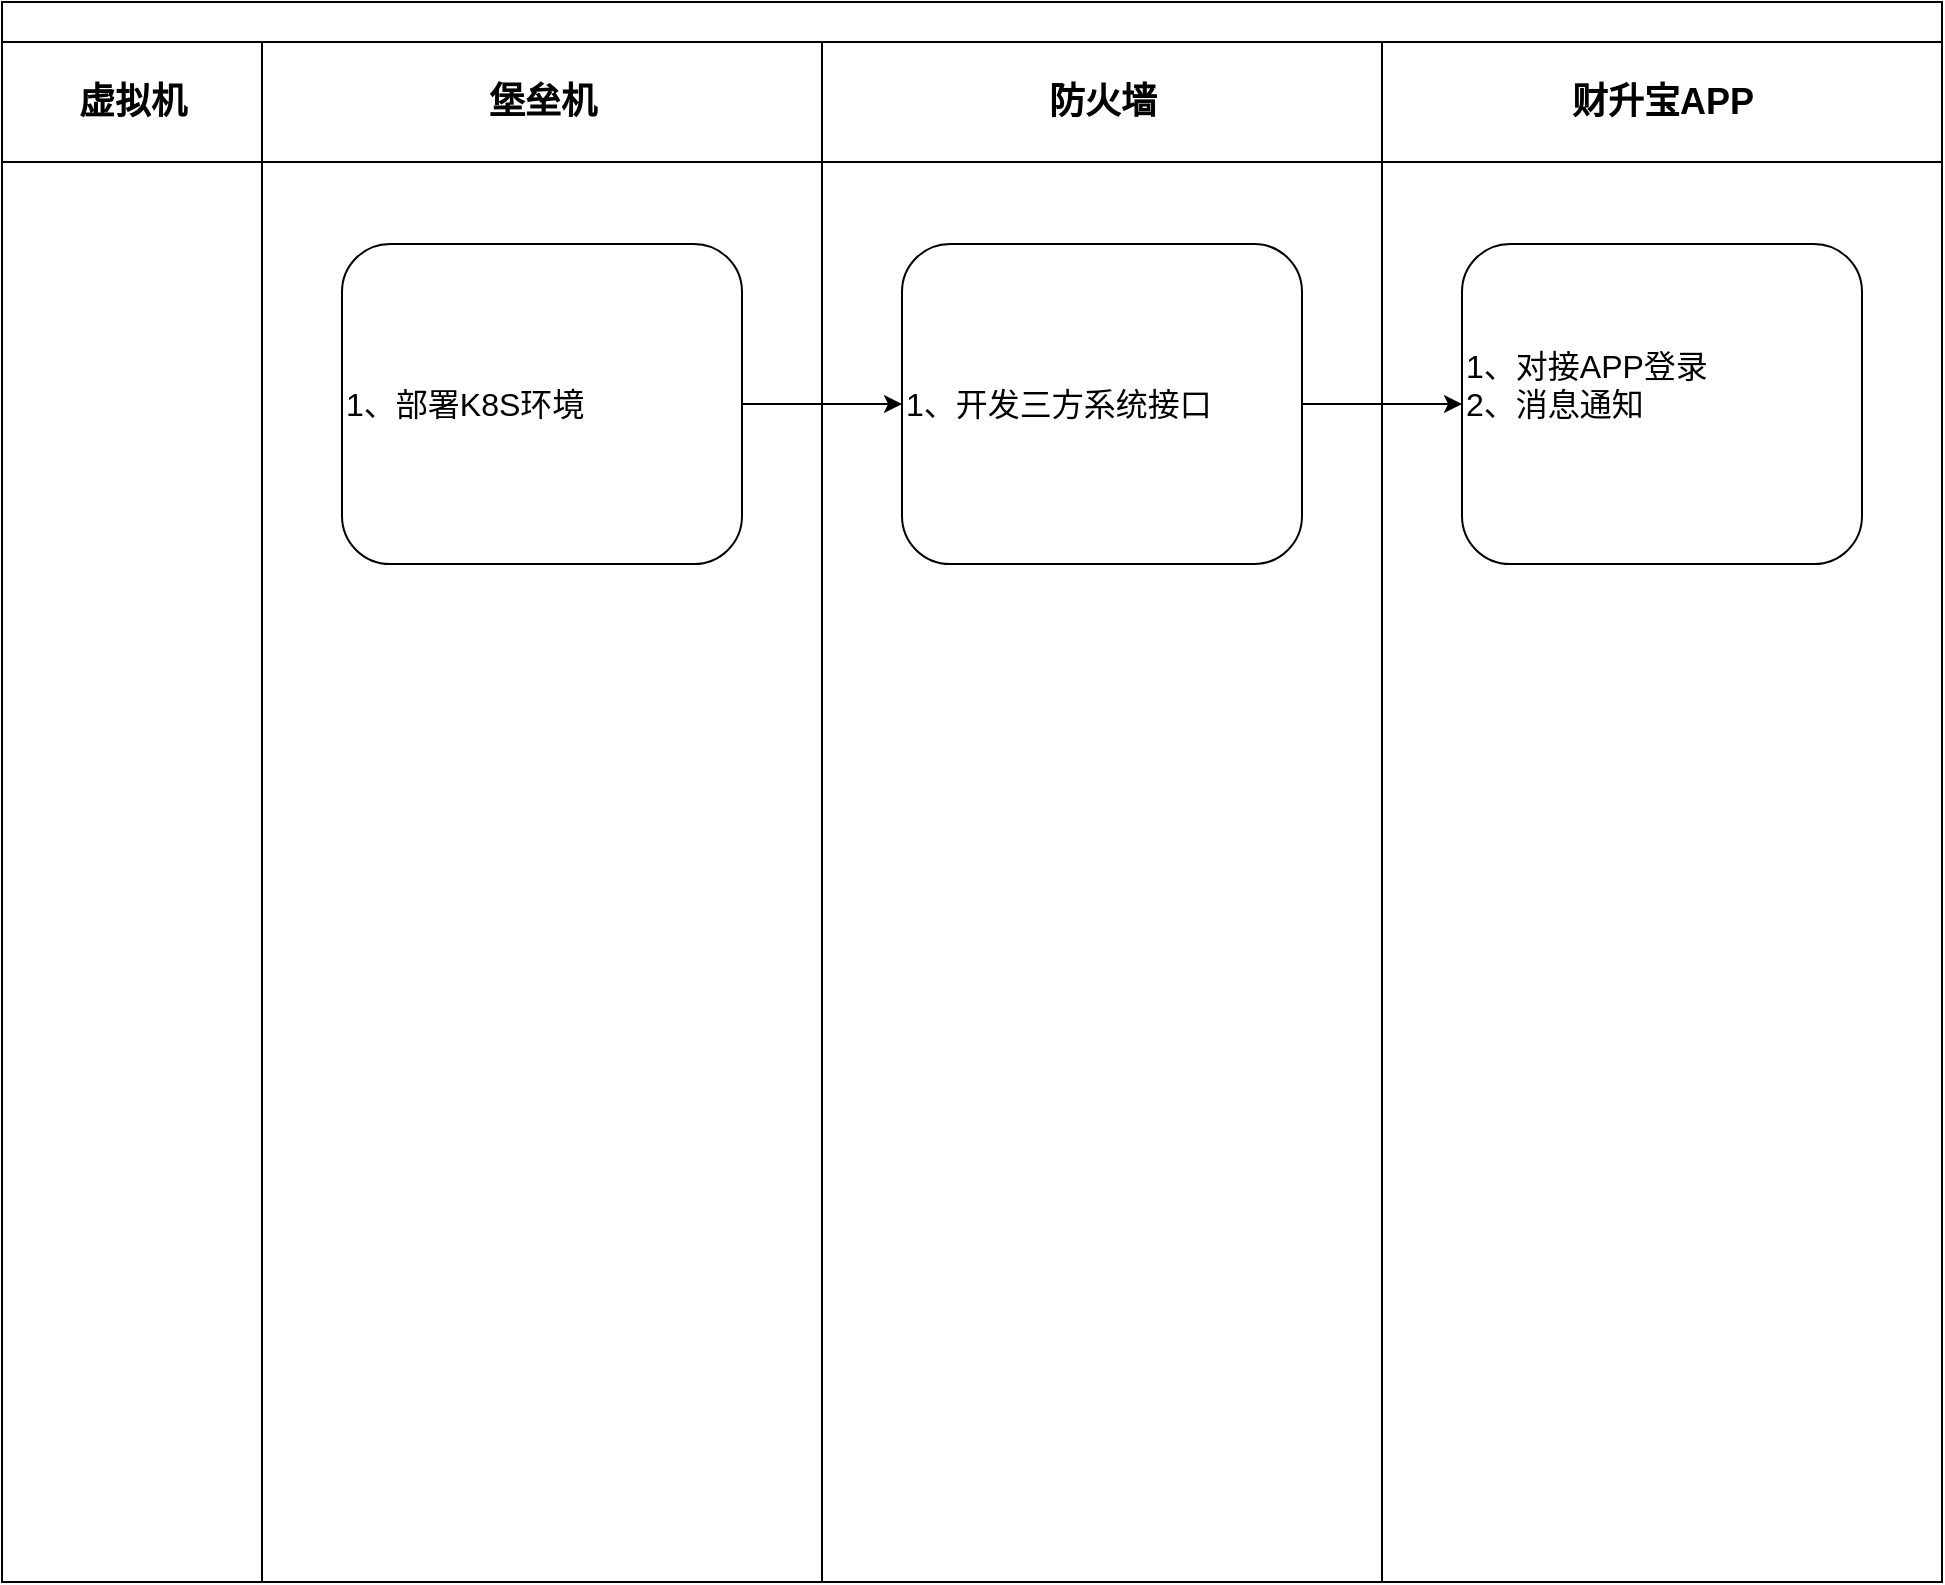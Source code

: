 <mxfile version="24.0.4" type="github">
  <diagram name="Page-1" id="74e2e168-ea6b-b213-b513-2b3c1d86103e">
    <mxGraphModel dx="1434" dy="746" grid="1" gridSize="10" guides="1" tooltips="1" connect="1" arrows="1" fold="1" page="1" pageScale="1" pageWidth="1100" pageHeight="850" background="none" math="0" shadow="0">
      <root>
        <mxCell id="0" />
        <mxCell id="1" parent="0" />
        <mxCell id="77e6c97f196da883-1" value="" style="swimlane;html=1;childLayout=stackLayout;startSize=20;rounded=0;shadow=0;labelBackgroundColor=none;strokeWidth=1;fontFamily=Verdana;fontSize=8;align=center;" parent="1" vertex="1">
          <mxGeometry x="70" y="40" width="970" height="790" as="geometry" />
        </mxCell>
        <mxCell id="77e6c97f196da883-2" value="&lt;font style=&quot;font-size: 18px;&quot;&gt;虚拟机&lt;/font&gt;" style="swimlane;html=1;startSize=60;" parent="77e6c97f196da883-1" vertex="1">
          <mxGeometry y="20" width="130" height="770" as="geometry" />
        </mxCell>
        <mxCell id="77e6c97f196da883-3" value="&lt;font style=&quot;font-size: 18px;&quot;&gt;堡垒机&lt;/font&gt;" style="swimlane;html=1;startSize=60;" parent="77e6c97f196da883-1" vertex="1">
          <mxGeometry x="130" y="20" width="280" height="770" as="geometry" />
        </mxCell>
        <mxCell id="uph5sfU3wwESWTErg2y2-1" value="&lt;font style=&quot;font-size: 16px;&quot;&gt;1、部署K8S环境&lt;/font&gt;" style="rounded=1;whiteSpace=wrap;html=1;align=left;" vertex="1" parent="77e6c97f196da883-3">
          <mxGeometry x="40" y="101" width="200" height="160" as="geometry" />
        </mxCell>
        <mxCell id="77e6c97f196da883-4" value="&lt;font style=&quot;font-size: 18px;&quot;&gt;防火墙&lt;/font&gt;" style="swimlane;html=1;startSize=60;" parent="77e6c97f196da883-1" vertex="1">
          <mxGeometry x="410" y="20" width="280" height="770" as="geometry" />
        </mxCell>
        <mxCell id="uph5sfU3wwESWTErg2y2-2" value="&lt;font style=&quot;font-size: 16px;&quot;&gt;1、开发三方系统接口&lt;/font&gt;" style="whiteSpace=wrap;html=1;rounded=1;align=left;" vertex="1" parent="77e6c97f196da883-4">
          <mxGeometry x="40" y="101" width="200" height="160" as="geometry" />
        </mxCell>
        <mxCell id="77e6c97f196da883-5" value="&lt;font style=&quot;font-size: 18px;&quot;&gt;财升宝APP&lt;/font&gt;" style="swimlane;html=1;startSize=60;" parent="77e6c97f196da883-1" vertex="1">
          <mxGeometry x="690" y="20" width="280" height="770" as="geometry" />
        </mxCell>
        <mxCell id="uph5sfU3wwESWTErg2y2-4" value="&lt;font style=&quot;font-size: 16px;&quot;&gt;1、对接APP登录&lt;/font&gt;&lt;div style=&quot;font-size: 16px;&quot;&gt;&lt;font style=&quot;font-size: 16px;&quot;&gt;2、消息通知&lt;/font&gt;&lt;/div&gt;&lt;div style=&quot;font-size: 16px;&quot;&gt;&lt;br&gt;&lt;/div&gt;" style="whiteSpace=wrap;html=1;rounded=1;align=left;" vertex="1" parent="77e6c97f196da883-5">
          <mxGeometry x="40" y="101" width="200" height="160" as="geometry" />
        </mxCell>
        <mxCell id="uph5sfU3wwESWTErg2y2-3" value="" style="edgeStyle=orthogonalEdgeStyle;rounded=0;orthogonalLoop=1;jettySize=auto;html=1;" edge="1" parent="77e6c97f196da883-1" source="uph5sfU3wwESWTErg2y2-1" target="uph5sfU3wwESWTErg2y2-2">
          <mxGeometry relative="1" as="geometry" />
        </mxCell>
        <mxCell id="uph5sfU3wwESWTErg2y2-5" value="" style="edgeStyle=orthogonalEdgeStyle;rounded=0;orthogonalLoop=1;jettySize=auto;html=1;" edge="1" parent="77e6c97f196da883-1" source="uph5sfU3wwESWTErg2y2-2" target="uph5sfU3wwESWTErg2y2-4">
          <mxGeometry relative="1" as="geometry" />
        </mxCell>
      </root>
    </mxGraphModel>
  </diagram>
</mxfile>
